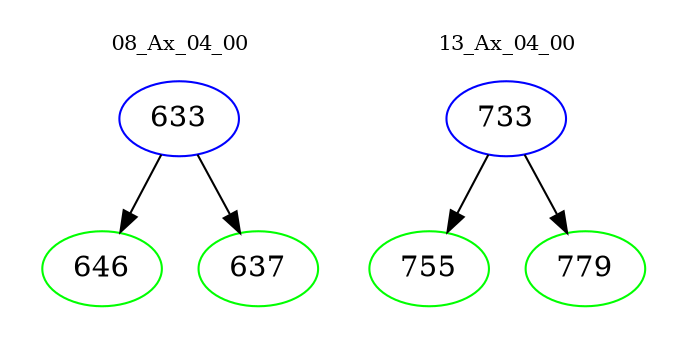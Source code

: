 digraph{
subgraph cluster_0 {
color = white
label = "08_Ax_04_00";
fontsize=10;
T0_633 [label="633", color="blue"]
T0_633 -> T0_646 [color="black"]
T0_646 [label="646", color="green"]
T0_633 -> T0_637 [color="black"]
T0_637 [label="637", color="green"]
}
subgraph cluster_1 {
color = white
label = "13_Ax_04_00";
fontsize=10;
T1_733 [label="733", color="blue"]
T1_733 -> T1_755 [color="black"]
T1_755 [label="755", color="green"]
T1_733 -> T1_779 [color="black"]
T1_779 [label="779", color="green"]
}
}
